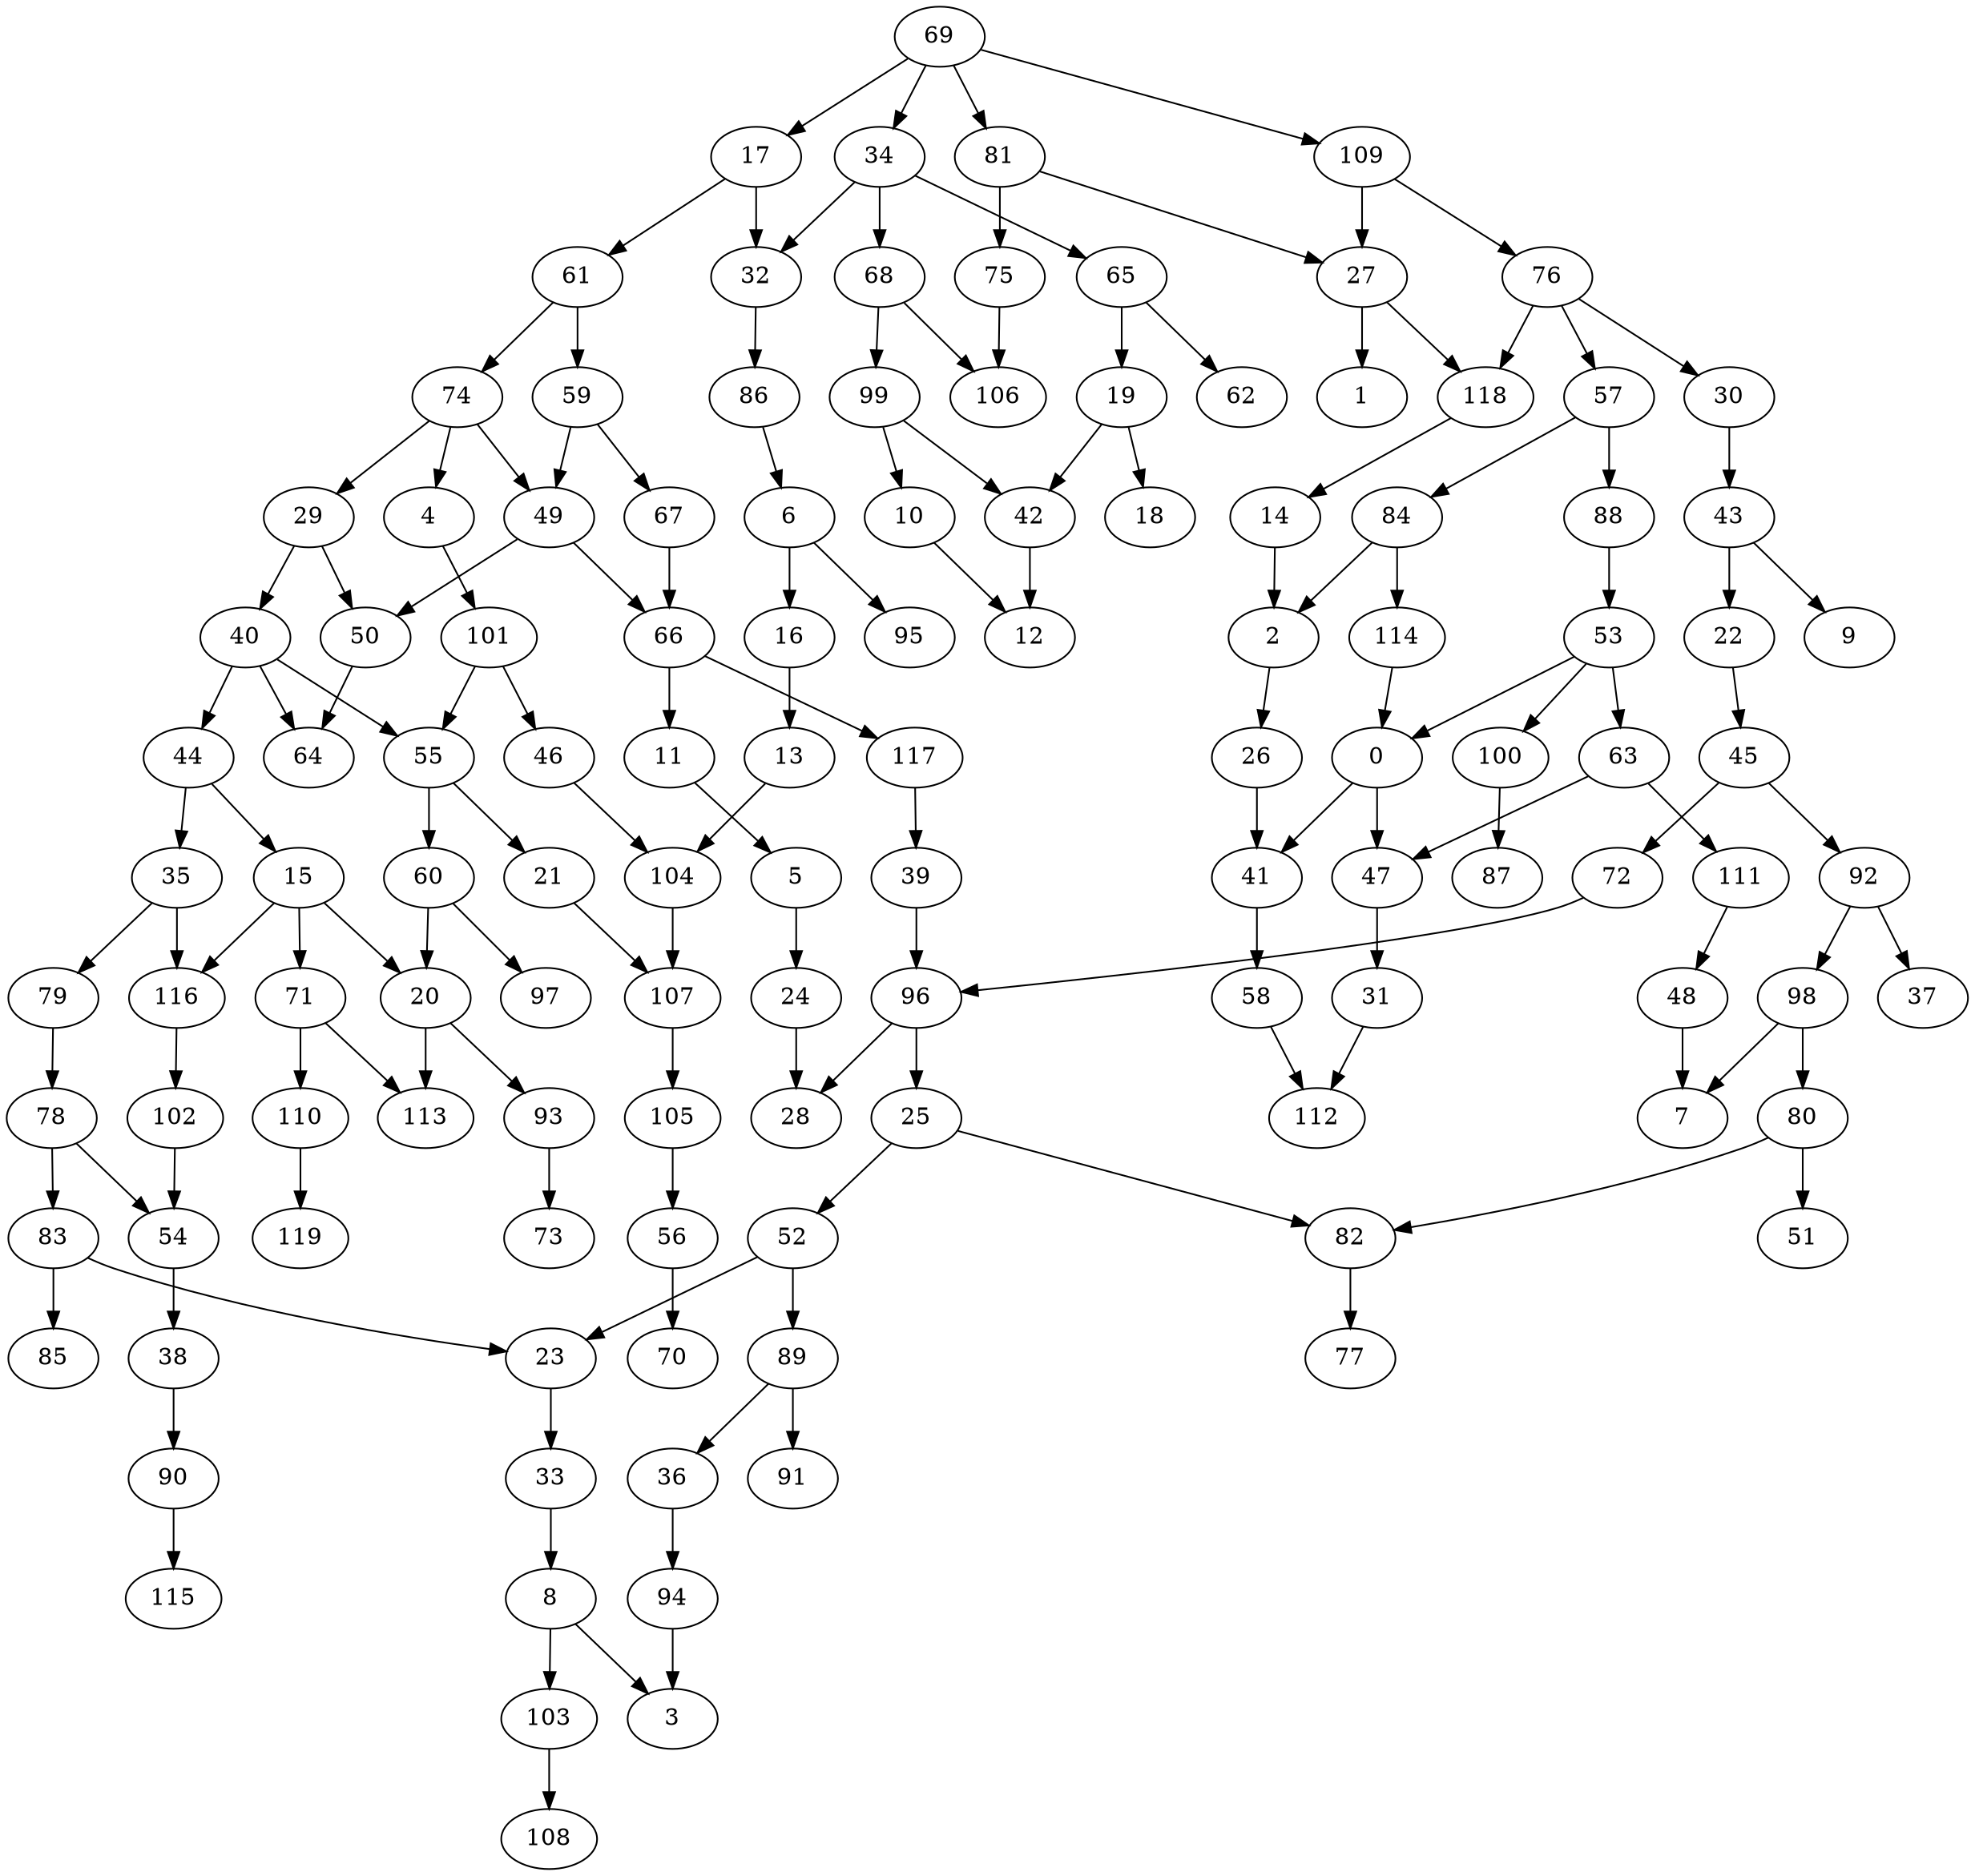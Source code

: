 strict digraph "" {
	0 -> 41;
	0 -> 47;
	2 -> 26;
	4 -> 101;
	5 -> 24;
	6 -> 16;
	6 -> 95;
	8 -> 3;
	8 -> 103;
	10 -> 12;
	11 -> 5;
	13 -> 104;
	14 -> 2;
	15 -> 20;
	15 -> 71;
	15 -> 116;
	16 -> 13;
	17 -> 32;
	17 -> 61;
	19 -> 18;
	19 -> 42;
	20 -> 93;
	20 -> 113;
	21 -> 107;
	22 -> 45;
	23 -> 33;
	24 -> 28;
	25 -> 52;
	25 -> 82;
	26 -> 41;
	27 -> 1;
	27 -> 118;
	29 -> 40;
	29 -> 50;
	30 -> 43;
	31 -> 112;
	32 -> 86;
	33 -> 8;
	34 -> 32;
	34 -> 65;
	34 -> 68;
	35 -> 79;
	35 -> 116;
	36 -> 94;
	38 -> 90;
	39 -> 96;
	40 -> 44;
	40 -> 55;
	40 -> 64;
	41 -> 58;
	42 -> 12;
	43 -> 9;
	43 -> 22;
	44 -> 15;
	44 -> 35;
	45 -> 72;
	45 -> 92;
	46 -> 104;
	47 -> 31;
	48 -> 7;
	49 -> 50;
	49 -> 66;
	50 -> 64;
	52 -> 23;
	52 -> 89;
	53 -> 0;
	53 -> 63;
	53 -> 100;
	54 -> 38;
	55 -> 21;
	55 -> 60;
	56 -> 70;
	57 -> 84;
	57 -> 88;
	58 -> 112;
	59 -> 49;
	59 -> 67;
	60 -> 20;
	60 -> 97;
	61 -> 59;
	61 -> 74;
	63 -> 47;
	63 -> 111;
	65 -> 19;
	65 -> 62;
	66 -> 11;
	66 -> 117;
	67 -> 66;
	68 -> 99;
	68 -> 106;
	69 -> 17;
	69 -> 34;
	69 -> 81;
	69 -> 109;
	71 -> 110;
	71 -> 113;
	72 -> 96;
	74 -> 4;
	74 -> 29;
	74 -> 49;
	75 -> 106;
	76 -> 30;
	76 -> 57;
	76 -> 118;
	78 -> 54;
	78 -> 83;
	79 -> 78;
	80 -> 51;
	80 -> 82;
	81 -> 27;
	81 -> 75;
	82 -> 77;
	83 -> 23;
	83 -> 85;
	84 -> 2;
	84 -> 114;
	86 -> 6;
	88 -> 53;
	89 -> 36;
	89 -> 91;
	90 -> 115;
	92 -> 37;
	92 -> 98;
	93 -> 73;
	94 -> 3;
	96 -> 25;
	96 -> 28;
	98 -> 7;
	98 -> 80;
	99 -> 10;
	99 -> 42;
	100 -> 87;
	101 -> 46;
	101 -> 55;
	102 -> 54;
	103 -> 108;
	104 -> 107;
	105 -> 56;
	107 -> 105;
	109 -> 27;
	109 -> 76;
	110 -> 119;
	111 -> 48;
	114 -> 0;
	116 -> 102;
	117 -> 39;
	118 -> 14;
}
